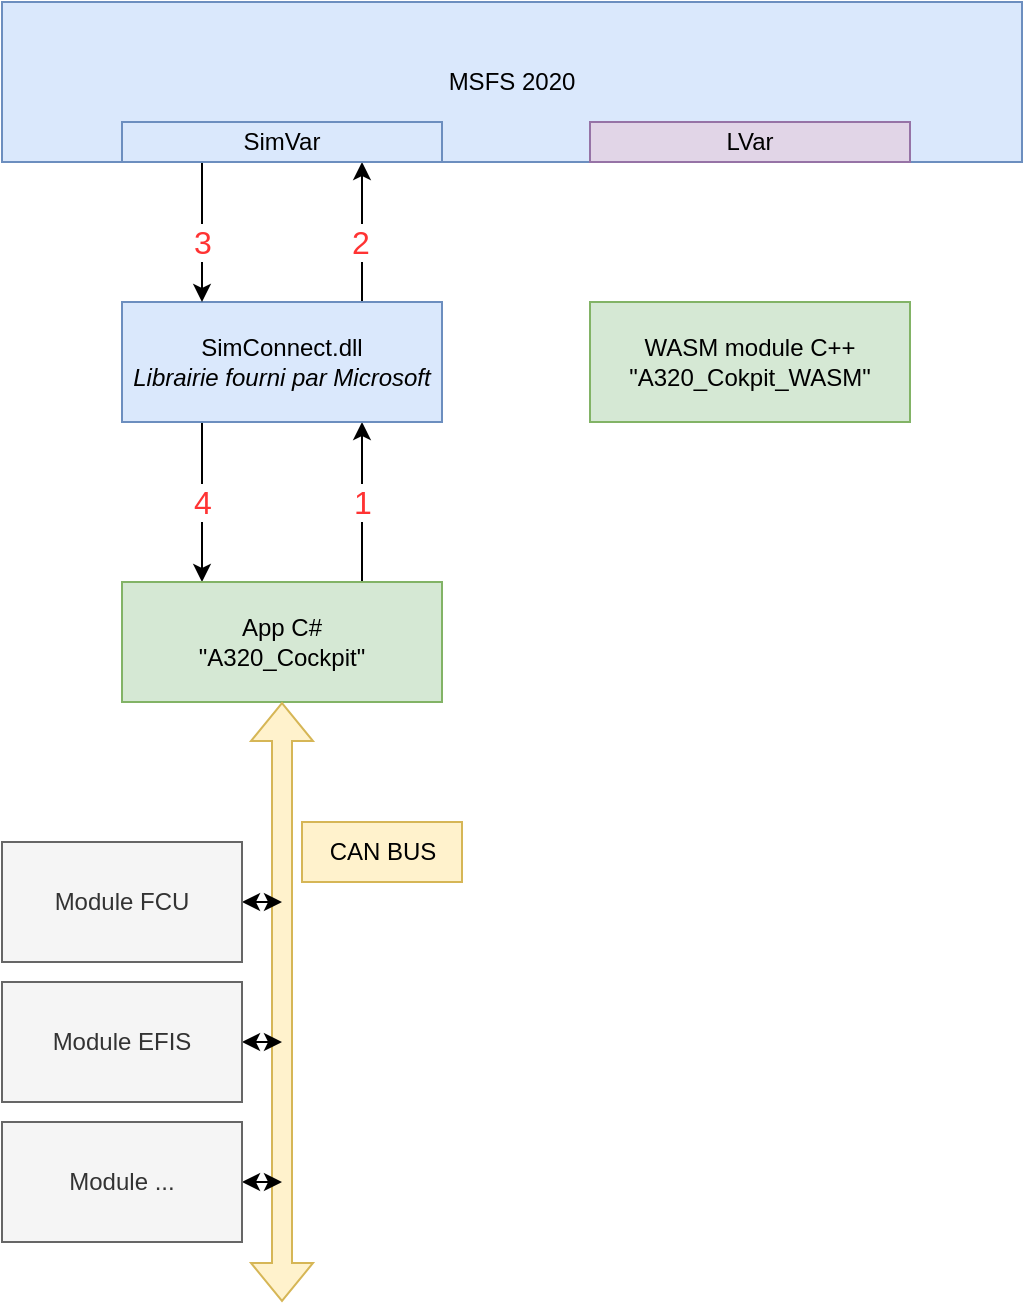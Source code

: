 <mxfile version="20.8.5" type="device"><diagram id="8S7ezao99LDPRGqu9Bz4" name="Page-1"><mxGraphModel dx="1214" dy="777" grid="1" gridSize="10" guides="1" tooltips="1" connect="1" arrows="1" fold="1" page="1" pageScale="1" pageWidth="827" pageHeight="1169" math="0" shadow="0"><root><mxCell id="0"/><mxCell id="1" parent="0"/><mxCell id="n3MNsSUm98va7HqY0NwP-1" value="MSFS 2020" style="rounded=0;whiteSpace=wrap;html=1;fillColor=#dae8fc;strokeColor=#6c8ebf;" parent="1" vertex="1"><mxGeometry x="120" y="190" width="510" height="80" as="geometry"/></mxCell><mxCell id="n3MNsSUm98va7HqY0NwP-10" style="edgeStyle=orthogonalEdgeStyle;rounded=0;orthogonalLoop=1;jettySize=auto;html=1;exitX=0.75;exitY=1;exitDx=0;exitDy=0;entryX=0.75;entryY=0;entryDx=0;entryDy=0;startArrow=classic;startFill=1;endArrow=none;endFill=0;" parent="1" source="n3MNsSUm98va7HqY0NwP-2" target="n3MNsSUm98va7HqY0NwP-4" edge="1"><mxGeometry relative="1" as="geometry"><Array as="points"><mxPoint x="300" y="420"/><mxPoint x="300" y="420"/></Array></mxGeometry></mxCell><mxCell id="n3MNsSUm98va7HqY0NwP-22" value="1" style="edgeLabel;html=1;align=center;verticalAlign=middle;resizable=0;points=[];fontSize=16;fontColor=#FF3333;" parent="n3MNsSUm98va7HqY0NwP-10" vertex="1" connectable="0"><mxGeometry x="0.229" relative="1" as="geometry"><mxPoint y="-9" as="offset"/></mxGeometry></mxCell><mxCell id="n3MNsSUm98va7HqY0NwP-11" style="edgeStyle=orthogonalEdgeStyle;rounded=0;orthogonalLoop=1;jettySize=auto;html=1;exitX=0.25;exitY=1;exitDx=0;exitDy=0;entryX=0.25;entryY=0;entryDx=0;entryDy=0;" parent="1" source="n3MNsSUm98va7HqY0NwP-2" target="n3MNsSUm98va7HqY0NwP-4" edge="1"><mxGeometry relative="1" as="geometry"/></mxCell><mxCell id="m4QbLrJUfx0ZrvueTJuS-20" value="4" style="edgeLabel;html=1;align=center;verticalAlign=middle;resizable=0;points=[];fontSize=16;fontColor=#FF3333;" vertex="1" connectable="0" parent="n3MNsSUm98va7HqY0NwP-11"><mxGeometry x="-0.179" relative="1" as="geometry"><mxPoint y="7" as="offset"/></mxGeometry></mxCell><mxCell id="m4QbLrJUfx0ZrvueTJuS-4" style="edgeStyle=orthogonalEdgeStyle;rounded=0;orthogonalLoop=1;jettySize=auto;html=1;exitX=0.75;exitY=0;exitDx=0;exitDy=0;entryX=0.75;entryY=1;entryDx=0;entryDy=0;" edge="1" parent="1" source="n3MNsSUm98va7HqY0NwP-2" target="n3MNsSUm98va7HqY0NwP-19"><mxGeometry relative="1" as="geometry"/></mxCell><mxCell id="m4QbLrJUfx0ZrvueTJuS-15" value="2" style="edgeLabel;html=1;align=center;verticalAlign=middle;resizable=0;points=[];fontSize=16;fontColor=#FF3333;" vertex="1" connectable="0" parent="m4QbLrJUfx0ZrvueTJuS-4"><mxGeometry x="0.184" y="1" relative="1" as="geometry"><mxPoint y="11" as="offset"/></mxGeometry></mxCell><mxCell id="n3MNsSUm98va7HqY0NwP-2" value="SimConnect.dll&lt;br&gt;&lt;i&gt;Librairie fourni par Microsoft&lt;/i&gt;" style="rounded=0;whiteSpace=wrap;html=1;fillColor=#dae8fc;strokeColor=#6c8ebf;" parent="1" vertex="1"><mxGeometry x="180" y="340" width="160" height="60" as="geometry"/></mxCell><mxCell id="n3MNsSUm98va7HqY0NwP-3" value="WASM module C++&lt;br&gt;&quot;A320_Cokpit_WASM&quot;" style="rounded=0;whiteSpace=wrap;html=1;fillColor=#d5e8d4;strokeColor=#82b366;" parent="1" vertex="1"><mxGeometry x="414" y="340" width="160" height="60" as="geometry"/></mxCell><mxCell id="n3MNsSUm98va7HqY0NwP-4" value="App C#&lt;br&gt;&quot;A320_Cockpit&quot;" style="rounded=0;whiteSpace=wrap;html=1;fillColor=#d5e8d4;strokeColor=#82b366;" parent="1" vertex="1"><mxGeometry x="180" y="480" width="160" height="60" as="geometry"/></mxCell><mxCell id="n3MNsSUm98va7HqY0NwP-15" value="LVar" style="rounded=0;whiteSpace=wrap;html=1;fillColor=#e1d5e7;strokeColor=#9673a6;" parent="1" vertex="1"><mxGeometry x="414" y="250" width="160" height="20" as="geometry"/></mxCell><mxCell id="m4QbLrJUfx0ZrvueTJuS-5" style="edgeStyle=orthogonalEdgeStyle;rounded=0;orthogonalLoop=1;jettySize=auto;html=1;exitX=0.25;exitY=1;exitDx=0;exitDy=0;entryX=0.25;entryY=0;entryDx=0;entryDy=0;" edge="1" parent="1" source="n3MNsSUm98va7HqY0NwP-19" target="n3MNsSUm98va7HqY0NwP-2"><mxGeometry relative="1" as="geometry"/></mxCell><mxCell id="m4QbLrJUfx0ZrvueTJuS-19" value="3" style="edgeLabel;html=1;align=center;verticalAlign=middle;resizable=0;points=[];fontSize=16;fontColor=#FF3333;" vertex="1" connectable="0" parent="m4QbLrJUfx0ZrvueTJuS-5"><mxGeometry x="-0.238" y="2" relative="1" as="geometry"><mxPoint x="-2" y="13" as="offset"/></mxGeometry></mxCell><mxCell id="n3MNsSUm98va7HqY0NwP-19" value="SimVar" style="rounded=0;whiteSpace=wrap;html=1;fillColor=#dae8fc;strokeColor=#6c8ebf;" parent="1" vertex="1"><mxGeometry x="180" y="250" width="160" height="20" as="geometry"/></mxCell><mxCell id="m4QbLrJUfx0ZrvueTJuS-21" value="" style="shape=flexArrow;endArrow=classic;startArrow=classic;html=1;rounded=0;entryX=0.5;entryY=1;entryDx=0;entryDy=0;fillColor=#fff2cc;strokeColor=#d6b656;" edge="1" parent="1"><mxGeometry width="100" height="100" relative="1" as="geometry"><mxPoint x="260" y="840" as="sourcePoint"/><mxPoint x="260" y="540" as="targetPoint"/></mxGeometry></mxCell><mxCell id="m4QbLrJUfx0ZrvueTJuS-22" style="edgeStyle=orthogonalEdgeStyle;rounded=0;orthogonalLoop=1;jettySize=auto;html=1;startArrow=classic;startFill=1;" edge="1" parent="1" source="m4QbLrJUfx0ZrvueTJuS-23"><mxGeometry relative="1" as="geometry"><mxPoint x="260" y="640" as="targetPoint"/></mxGeometry></mxCell><mxCell id="m4QbLrJUfx0ZrvueTJuS-23" value="Module FCU" style="rounded=0;whiteSpace=wrap;html=1;fillColor=#f5f5f5;fontColor=#333333;strokeColor=#666666;" vertex="1" parent="1"><mxGeometry x="120" y="610" width="120" height="60" as="geometry"/></mxCell><mxCell id="m4QbLrJUfx0ZrvueTJuS-24" style="edgeStyle=orthogonalEdgeStyle;rounded=0;orthogonalLoop=1;jettySize=auto;html=1;startArrow=classic;startFill=1;" edge="1" parent="1" source="m4QbLrJUfx0ZrvueTJuS-25"><mxGeometry relative="1" as="geometry"><mxPoint x="260" y="710" as="targetPoint"/></mxGeometry></mxCell><mxCell id="m4QbLrJUfx0ZrvueTJuS-25" value="Module EFIS" style="rounded=0;whiteSpace=wrap;html=1;fillColor=#f5f5f5;fontColor=#333333;strokeColor=#666666;" vertex="1" parent="1"><mxGeometry x="120" y="680" width="120" height="60" as="geometry"/></mxCell><mxCell id="m4QbLrJUfx0ZrvueTJuS-26" style="edgeStyle=orthogonalEdgeStyle;rounded=0;orthogonalLoop=1;jettySize=auto;html=1;startArrow=classic;startFill=1;" edge="1" parent="1" source="m4QbLrJUfx0ZrvueTJuS-27"><mxGeometry relative="1" as="geometry"><mxPoint x="260" y="780" as="targetPoint"/></mxGeometry></mxCell><mxCell id="m4QbLrJUfx0ZrvueTJuS-27" value="Module ..." style="rounded=0;whiteSpace=wrap;html=1;fillColor=#f5f5f5;fontColor=#333333;strokeColor=#666666;" vertex="1" parent="1"><mxGeometry x="120" y="750" width="120" height="60" as="geometry"/></mxCell><mxCell id="m4QbLrJUfx0ZrvueTJuS-28" value="CAN BUS" style="text;html=1;align=center;verticalAlign=middle;resizable=0;points=[];autosize=1;strokeColor=#d6b656;fillColor=#fff2cc;" vertex="1" parent="1"><mxGeometry x="270" y="600" width="80" height="30" as="geometry"/></mxCell></root></mxGraphModel></diagram></mxfile>